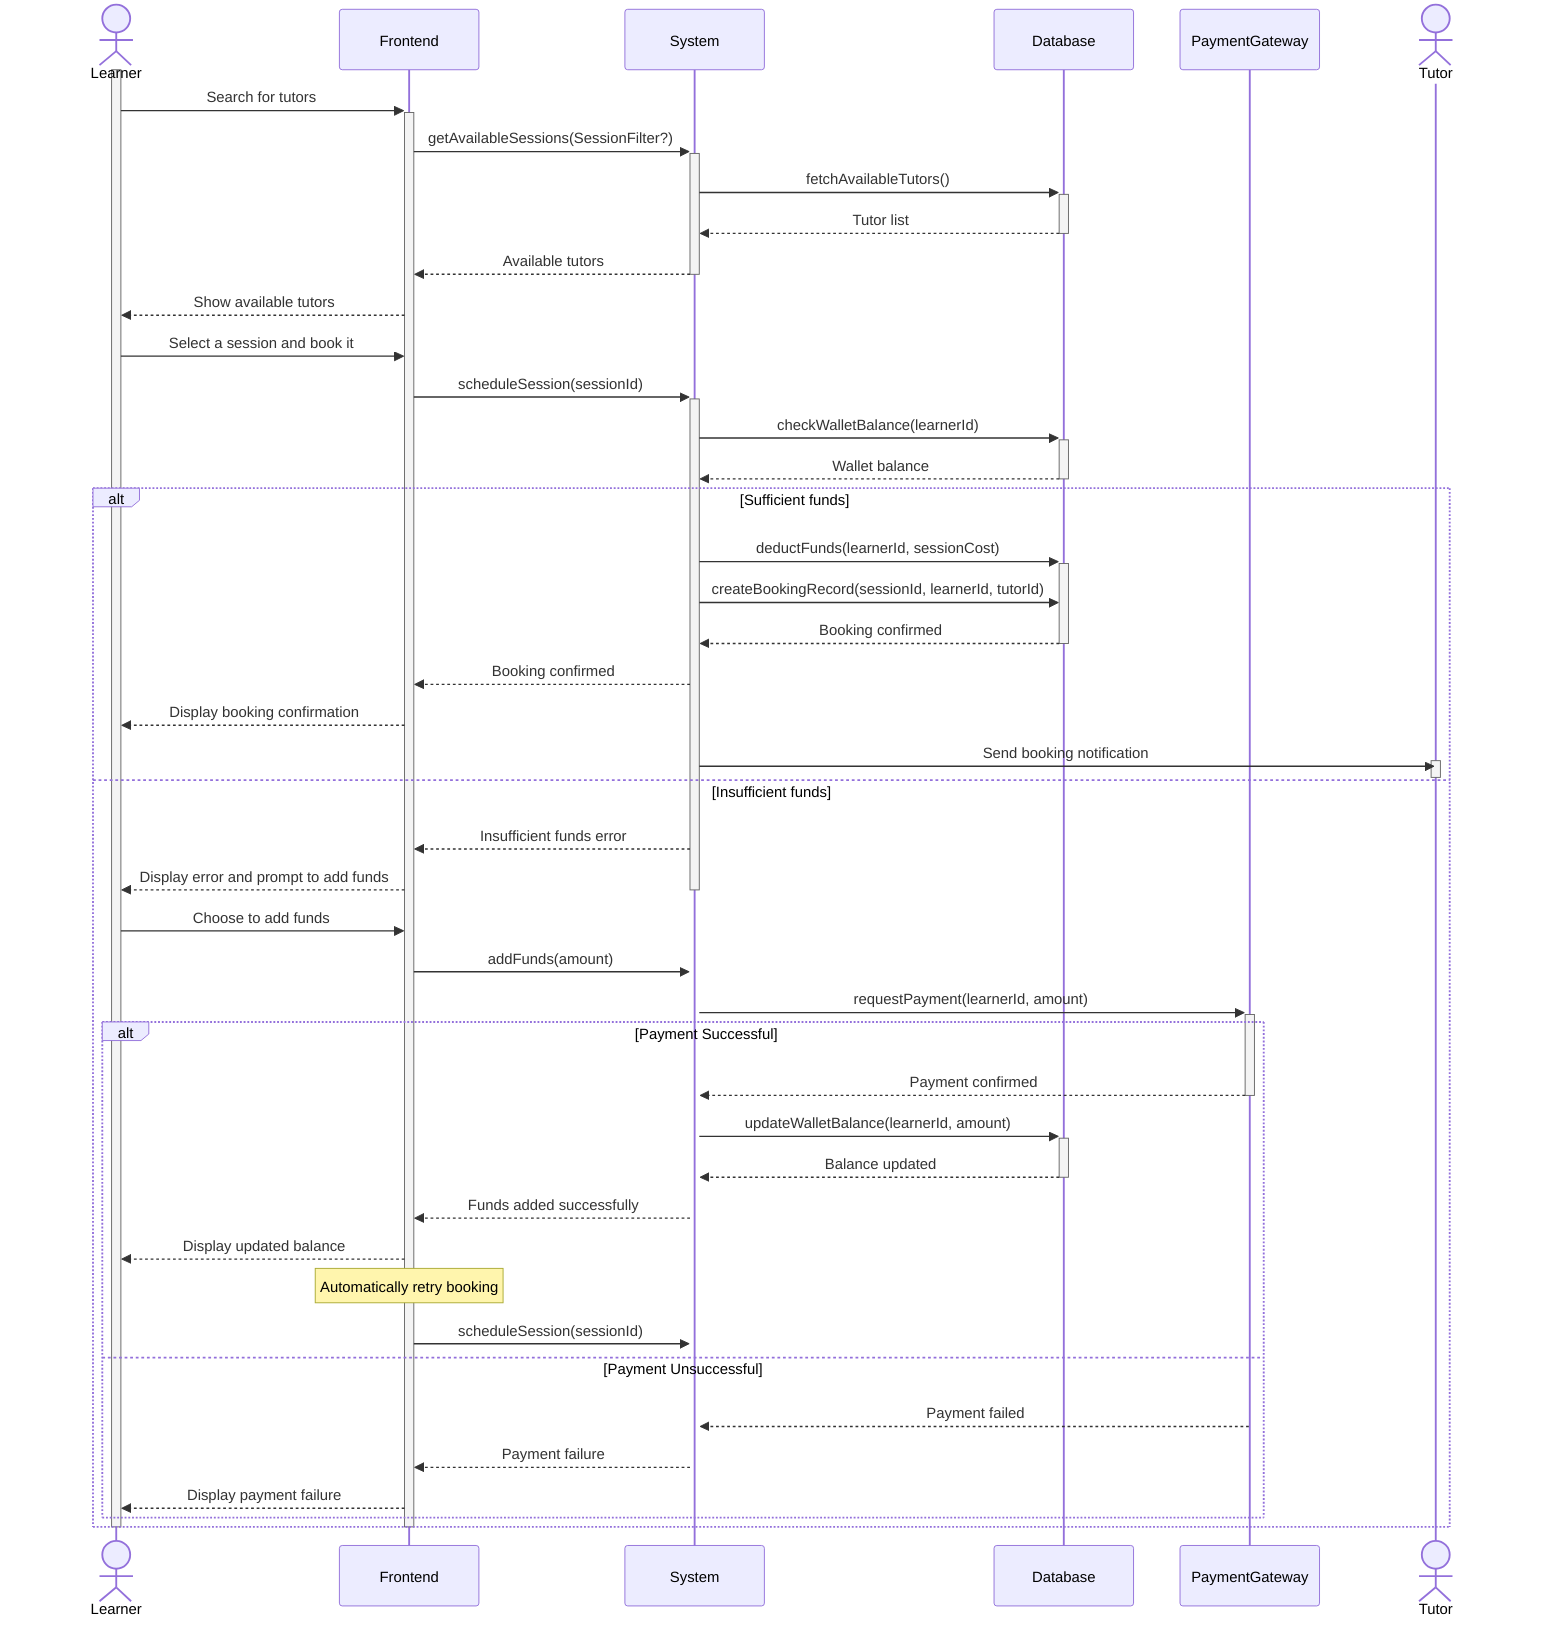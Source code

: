 sequenceDiagram
    actor Learner
    participant Frontend
    participant System
    participant Database
    participant PaymentGateway
    actor Tutor

    activate Learner
    Learner->>+Frontend: Search for tutors
    Frontend->>+System: getAvailableSessions(SessionFilter?)
    System->>+Database: fetchAvailableTutors()
    Database-->>-System: Tutor list
    System-->>-Frontend: Available tutors
    Frontend-->>Learner: Show available tutors
    Learner->>Frontend: Select a session and book it
    Frontend->>+System: scheduleSession(sessionId)
    System->>+Database: checkWalletBalance(learnerId)
    Database-->>-System: Wallet balance
    alt Sufficient funds
        System->>+Database: deductFunds(learnerId, sessionCost)
        System->>Database: createBookingRecord(sessionId, learnerId, tutorId)
        Database-->>-System: Booking confirmed
        System-->>Frontend: Booking confirmed
        Frontend-->>Learner: Display booking confirmation
        System->>Tutor: Send booking notification
        activate Tutor
        deactivate Tutor
    else Insufficient funds
        System-->>Frontend: Insufficient funds error
        Frontend-->>Learner: Display error and prompt to add funds
        deactivate System
        Learner->>Frontend: Choose to add funds
        Frontend->>+System: addFunds(amount)
        System->>+PaymentGateway: requestPayment(learnerId, amount)
        alt Payment Successful
            PaymentGateway-->>-System: Payment confirmed
            System->>+Database: updateWalletBalance(learnerId, amount)
            Database-->>-System: Balance updated
            System-->>Frontend: Funds added successfully
            Frontend-->>Learner: Display updated balance
            Note over Frontend: Automatically retry booking
            Frontend->>System: scheduleSession(sessionId)
        else Payment Unsuccessful
            PaymentGateway-->>System: Payment failed
            System-->>Frontend: Payment failure
            Frontend-->>Learner: Display payment failure
        end
    end
    deactivate Frontend
    deactivate Learner